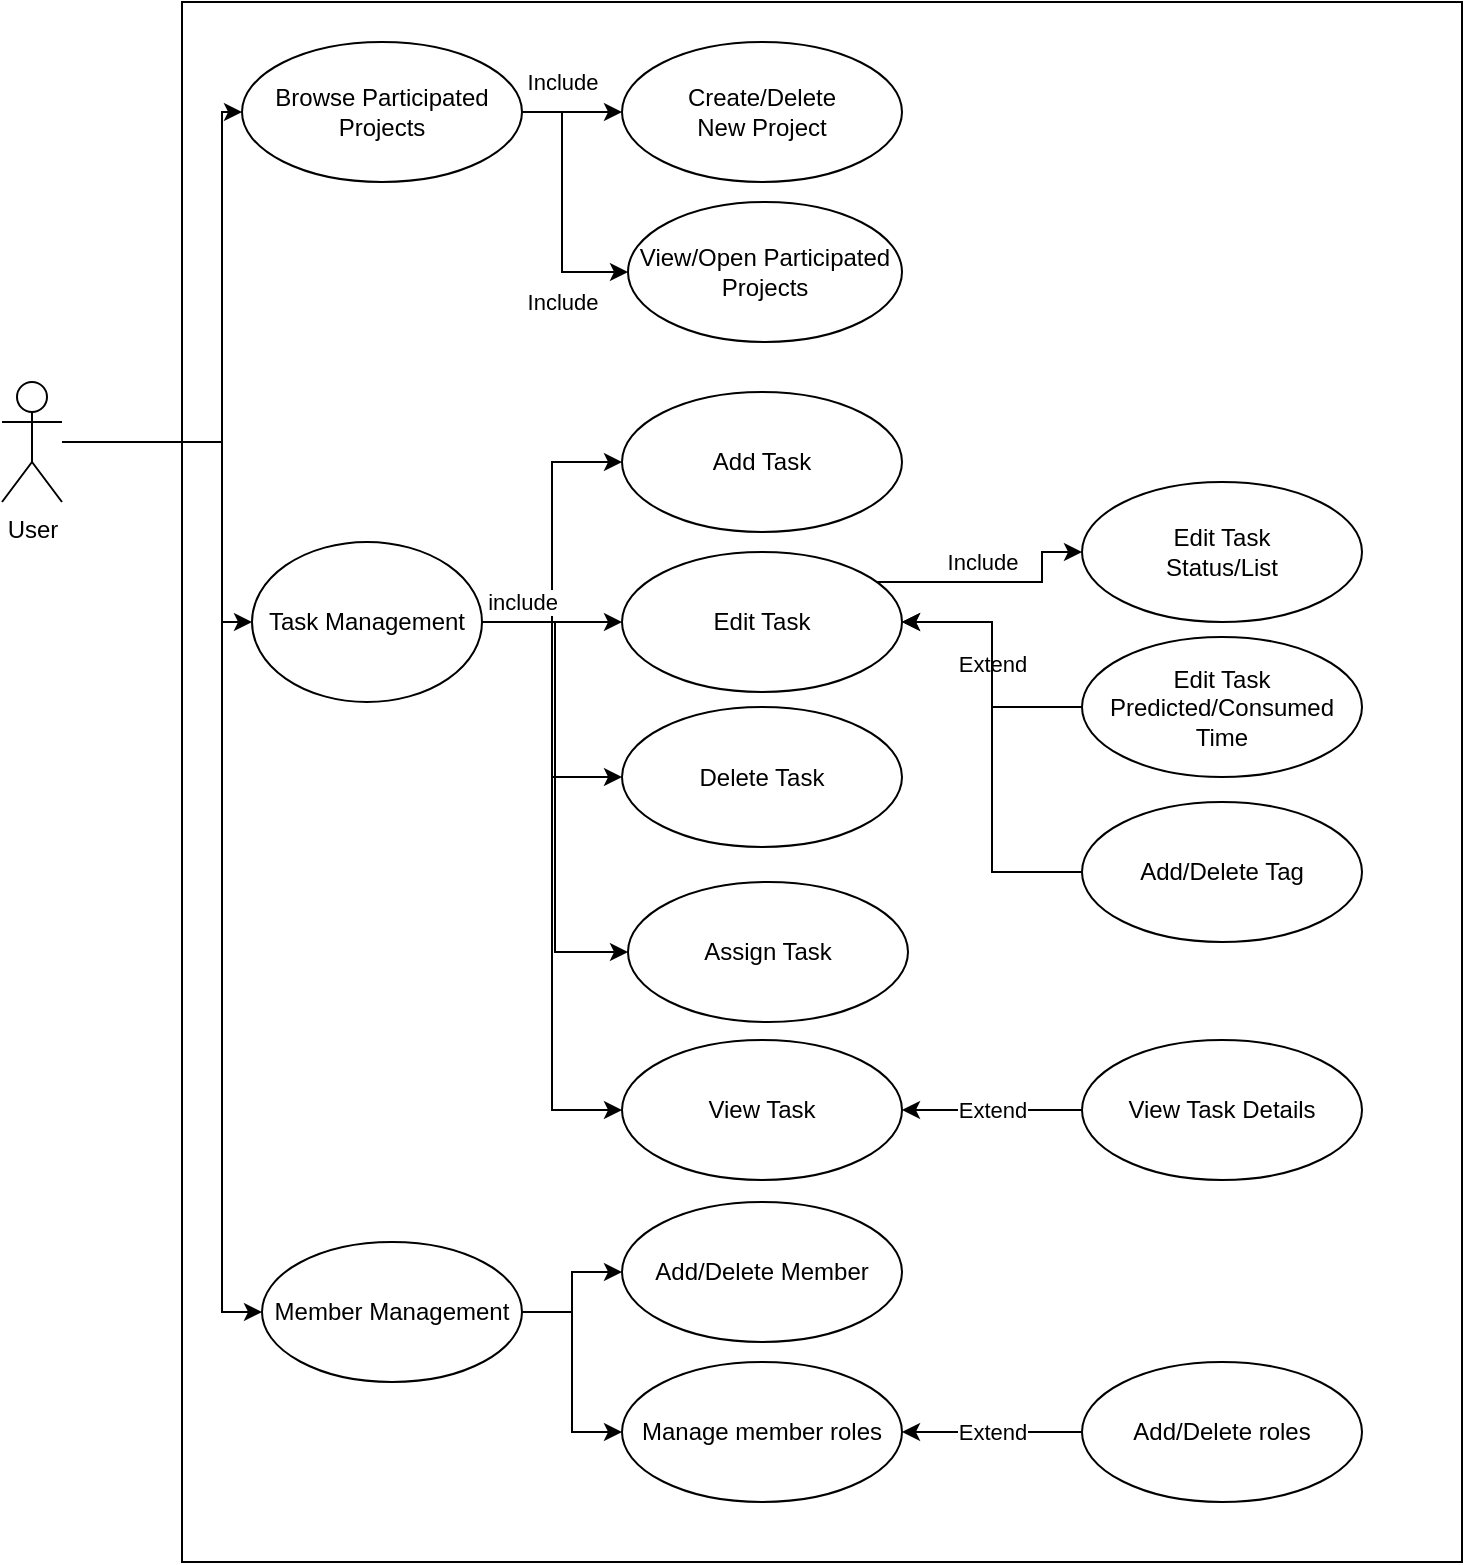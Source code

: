 <mxfile version="10.6.0" type="device"><diagram id="zR-HRNAQrKGTLq7nYRBR" name="Page-1"><mxGraphModel dx="797" dy="427" grid="1" gridSize="10" guides="1" tooltips="1" connect="1" arrows="1" fold="1" page="1" pageScale="1" pageWidth="827" pageHeight="1169" math="0" shadow="0"><root><mxCell id="0"/><mxCell id="1" parent="0"/><mxCell id="cVUbTtdajfBRKzRsKCrF-1" value="" style="rounded=0;whiteSpace=wrap;html=1;" vertex="1" parent="1"><mxGeometry x="120" y="30" width="640" height="780" as="geometry"/></mxCell><mxCell id="cVUbTtdajfBRKzRsKCrF-52" style="edgeStyle=orthogonalEdgeStyle;rounded=0;orthogonalLoop=1;jettySize=auto;html=1;entryX=0;entryY=0.5;entryDx=0;entryDy=0;" edge="1" parent="1" source="cVUbTtdajfBRKzRsKCrF-8" target="cVUbTtdajfBRKzRsKCrF-46"><mxGeometry relative="1" as="geometry"><Array as="points"><mxPoint x="140" y="250"/><mxPoint x="140" y="85"/></Array></mxGeometry></mxCell><mxCell id="cVUbTtdajfBRKzRsKCrF-67" style="edgeStyle=orthogonalEdgeStyle;rounded=0;orthogonalLoop=1;jettySize=auto;html=1;entryX=0;entryY=0.5;entryDx=0;entryDy=0;" edge="1" parent="1" source="cVUbTtdajfBRKzRsKCrF-8" target="cVUbTtdajfBRKzRsKCrF-51"><mxGeometry relative="1" as="geometry"><Array as="points"><mxPoint x="140" y="250"/><mxPoint x="140" y="340"/></Array></mxGeometry></mxCell><mxCell id="cVUbTtdajfBRKzRsKCrF-76" style="edgeStyle=orthogonalEdgeStyle;rounded=0;orthogonalLoop=1;jettySize=auto;html=1;entryX=0;entryY=0.5;entryDx=0;entryDy=0;" edge="1" parent="1" source="cVUbTtdajfBRKzRsKCrF-8" target="cVUbTtdajfBRKzRsKCrF-75"><mxGeometry relative="1" as="geometry"><Array as="points"><mxPoint x="140" y="250"/><mxPoint x="140" y="685"/></Array></mxGeometry></mxCell><mxCell id="cVUbTtdajfBRKzRsKCrF-8" value="User" style="shape=umlActor;verticalLabelPosition=bottom;labelBackgroundColor=#ffffff;verticalAlign=top;html=1;outlineConnect=0;" vertex="1" parent="1"><mxGeometry x="30" y="220" width="30" height="60" as="geometry"/></mxCell><mxCell id="cVUbTtdajfBRKzRsKCrF-20" value="&lt;div&gt;Add Task&lt;/div&gt;" style="ellipse;whiteSpace=wrap;html=1;" vertex="1" parent="1"><mxGeometry x="340" y="225" width="140" height="70" as="geometry"/></mxCell><mxCell id="cVUbTtdajfBRKzRsKCrF-21" value="Delete Task" style="ellipse;whiteSpace=wrap;html=1;" vertex="1" parent="1"><mxGeometry x="340" y="382.5" width="140" height="70" as="geometry"/></mxCell><mxCell id="cVUbTtdajfBRKzRsKCrF-61" value="Include" style="edgeStyle=orthogonalEdgeStyle;rounded=0;orthogonalLoop=1;jettySize=auto;html=1;entryX=0;entryY=0.5;entryDx=0;entryDy=0;" edge="1" parent="1" source="cVUbTtdajfBRKzRsKCrF-22" target="cVUbTtdajfBRKzRsKCrF-34"><mxGeometry x="0.577" y="30" relative="1" as="geometry"><Array as="points"><mxPoint x="550" y="320"/><mxPoint x="550" y="305"/></Array><mxPoint as="offset"/></mxGeometry></mxCell><mxCell id="cVUbTtdajfBRKzRsKCrF-22" value="&lt;div&gt;Edit Task&lt;/div&gt;" style="ellipse;whiteSpace=wrap;html=1;" vertex="1" parent="1"><mxGeometry x="340" y="305" width="140" height="70" as="geometry"/></mxCell><mxCell id="cVUbTtdajfBRKzRsKCrF-23" value="View Task" style="ellipse;whiteSpace=wrap;html=1;" vertex="1" parent="1"><mxGeometry x="340" y="549" width="140" height="70" as="geometry"/></mxCell><mxCell id="cVUbTtdajfBRKzRsKCrF-24" value="Add/Delete Member" style="ellipse;whiteSpace=wrap;html=1;" vertex="1" parent="1"><mxGeometry x="340" y="630" width="140" height="70" as="geometry"/></mxCell><mxCell id="cVUbTtdajfBRKzRsKCrF-25" value="Assign Task" style="ellipse;whiteSpace=wrap;html=1;" vertex="1" parent="1"><mxGeometry x="343" y="470" width="140" height="70" as="geometry"/></mxCell><mxCell id="cVUbTtdajfBRKzRsKCrF-74" value="Extend" style="edgeStyle=orthogonalEdgeStyle;rounded=0;orthogonalLoop=1;jettySize=auto;html=1;entryX=1;entryY=0.5;entryDx=0;entryDy=0;" edge="1" parent="1" source="cVUbTtdajfBRKzRsKCrF-26" target="cVUbTtdajfBRKzRsKCrF-23"><mxGeometry relative="1" as="geometry"/></mxCell><mxCell id="cVUbTtdajfBRKzRsKCrF-26" value="View Task Details" style="ellipse;whiteSpace=wrap;html=1;" vertex="1" parent="1"><mxGeometry x="570" y="549" width="140" height="70" as="geometry"/></mxCell><mxCell id="cVUbTtdajfBRKzRsKCrF-83" value="Extend" style="edgeStyle=orthogonalEdgeStyle;rounded=0;orthogonalLoop=1;jettySize=auto;html=1;entryX=1;entryY=0.5;entryDx=0;entryDy=0;" edge="1" parent="1" source="cVUbTtdajfBRKzRsKCrF-32" target="cVUbTtdajfBRKzRsKCrF-22"><mxGeometry x="0.015" relative="1" as="geometry"><mxPoint as="offset"/></mxGeometry></mxCell><mxCell id="cVUbTtdajfBRKzRsKCrF-32" value="&lt;div&gt;Edit Task &lt;br&gt;&lt;/div&gt;&lt;div&gt;Predicted/Consumed&lt;/div&gt;&lt;div&gt;Time&lt;br&gt;&lt;/div&gt;" style="ellipse;whiteSpace=wrap;html=1;" vertex="1" parent="1"><mxGeometry x="570" y="347.5" width="140" height="70" as="geometry"/></mxCell><mxCell id="cVUbTtdajfBRKzRsKCrF-34" value="&lt;div&gt;Edit Task &lt;br&gt;&lt;/div&gt;&lt;div&gt;Status/List&lt;/div&gt;" style="ellipse;whiteSpace=wrap;html=1;" vertex="1" parent="1"><mxGeometry x="570" y="270" width="140" height="70" as="geometry"/></mxCell><mxCell id="cVUbTtdajfBRKzRsKCrF-84" style="edgeStyle=orthogonalEdgeStyle;rounded=0;orthogonalLoop=1;jettySize=auto;html=1;entryX=1;entryY=0.5;entryDx=0;entryDy=0;" edge="1" parent="1" source="cVUbTtdajfBRKzRsKCrF-35" target="cVUbTtdajfBRKzRsKCrF-22"><mxGeometry relative="1" as="geometry"/></mxCell><mxCell id="cVUbTtdajfBRKzRsKCrF-35" value="Add/Delete Tag" style="ellipse;whiteSpace=wrap;html=1;" vertex="1" parent="1"><mxGeometry x="570" y="430" width="140" height="70" as="geometry"/></mxCell><mxCell id="cVUbTtdajfBRKzRsKCrF-41" value="Manage member roles" style="ellipse;whiteSpace=wrap;html=1;" vertex="1" parent="1"><mxGeometry x="340" y="710" width="140" height="70" as="geometry"/></mxCell><mxCell id="cVUbTtdajfBRKzRsKCrF-80" value="Extend" style="edgeStyle=orthogonalEdgeStyle;rounded=0;orthogonalLoop=1;jettySize=auto;html=1;entryX=1;entryY=0.5;entryDx=0;entryDy=0;" edge="1" parent="1" source="cVUbTtdajfBRKzRsKCrF-42" target="cVUbTtdajfBRKzRsKCrF-41"><mxGeometry relative="1" as="geometry"/></mxCell><mxCell id="cVUbTtdajfBRKzRsKCrF-42" value="Add/Delete roles" style="ellipse;whiteSpace=wrap;html=1;" vertex="1" parent="1"><mxGeometry x="570" y="710" width="140" height="70" as="geometry"/></mxCell><mxCell id="cVUbTtdajfBRKzRsKCrF-44" value="&lt;div&gt;Create/Delete&lt;/div&gt;&lt;div&gt; New Project&lt;/div&gt;" style="ellipse;whiteSpace=wrap;html=1;" vertex="1" parent="1"><mxGeometry x="340" y="50" width="140" height="70" as="geometry"/></mxCell><mxCell id="cVUbTtdajfBRKzRsKCrF-45" value="&lt;div&gt;View/Open Participated&lt;/div&gt;&lt;div&gt;Projects&lt;br&gt;&lt;/div&gt;" style="ellipse;whiteSpace=wrap;html=1;" vertex="1" parent="1"><mxGeometry x="343" y="130" width="137" height="70" as="geometry"/></mxCell><mxCell id="cVUbTtdajfBRKzRsKCrF-49" value="Include" style="edgeStyle=orthogonalEdgeStyle;rounded=0;orthogonalLoop=1;jettySize=auto;html=1;entryX=0;entryY=0.5;entryDx=0;entryDy=0;" edge="1" parent="1" source="cVUbTtdajfBRKzRsKCrF-46" target="cVUbTtdajfBRKzRsKCrF-45"><mxGeometry x="0.502" y="-15" relative="1" as="geometry"><Array as="points"><mxPoint x="310" y="85"/><mxPoint x="310" y="165"/></Array><mxPoint as="offset"/></mxGeometry></mxCell><mxCell id="cVUbTtdajfBRKzRsKCrF-50" value="Include" style="edgeStyle=orthogonalEdgeStyle;rounded=0;orthogonalLoop=1;jettySize=auto;html=1;" edge="1" parent="1" source="cVUbTtdajfBRKzRsKCrF-46" target="cVUbTtdajfBRKzRsKCrF-44"><mxGeometry x="-0.2" y="15" relative="1" as="geometry"><mxPoint as="offset"/></mxGeometry></mxCell><mxCell id="cVUbTtdajfBRKzRsKCrF-46" value="&lt;div&gt;Browse Participated Projects&lt;/div&gt;" style="ellipse;whiteSpace=wrap;html=1;" vertex="1" parent="1"><mxGeometry x="150" y="50" width="140" height="70" as="geometry"/></mxCell><mxCell id="cVUbTtdajfBRKzRsKCrF-55" style="edgeStyle=orthogonalEdgeStyle;rounded=0;orthogonalLoop=1;jettySize=auto;html=1;entryX=0;entryY=0.5;entryDx=0;entryDy=0;" edge="1" parent="1" source="cVUbTtdajfBRKzRsKCrF-51" target="cVUbTtdajfBRKzRsKCrF-20"><mxGeometry relative="1" as="geometry"/></mxCell><mxCell id="cVUbTtdajfBRKzRsKCrF-69" style="edgeStyle=orthogonalEdgeStyle;rounded=0;orthogonalLoop=1;jettySize=auto;html=1;entryX=0;entryY=0.5;entryDx=0;entryDy=0;" edge="1" parent="1" source="cVUbTtdajfBRKzRsKCrF-51" target="cVUbTtdajfBRKzRsKCrF-22"><mxGeometry relative="1" as="geometry"/></mxCell><mxCell id="cVUbTtdajfBRKzRsKCrF-70" style="edgeStyle=orthogonalEdgeStyle;rounded=0;orthogonalLoop=1;jettySize=auto;html=1;entryX=0;entryY=0.5;entryDx=0;entryDy=0;" edge="1" parent="1" source="cVUbTtdajfBRKzRsKCrF-51" target="cVUbTtdajfBRKzRsKCrF-21"><mxGeometry relative="1" as="geometry"/></mxCell><mxCell id="cVUbTtdajfBRKzRsKCrF-72" value="include" style="edgeStyle=orthogonalEdgeStyle;rounded=0;orthogonalLoop=1;jettySize=auto;html=1;entryX=0;entryY=0.5;entryDx=0;entryDy=0;" edge="1" parent="1" source="cVUbTtdajfBRKzRsKCrF-51" target="cVUbTtdajfBRKzRsKCrF-23"><mxGeometry x="-0.873" y="10" relative="1" as="geometry"><mxPoint as="offset"/></mxGeometry></mxCell><mxCell id="cVUbTtdajfBRKzRsKCrF-85" style="edgeStyle=orthogonalEdgeStyle;rounded=0;orthogonalLoop=1;jettySize=auto;html=1;entryX=0;entryY=0.5;entryDx=0;entryDy=0;" edge="1" parent="1" source="cVUbTtdajfBRKzRsKCrF-51" target="cVUbTtdajfBRKzRsKCrF-25"><mxGeometry relative="1" as="geometry"/></mxCell><mxCell id="cVUbTtdajfBRKzRsKCrF-51" value="Task Management" style="ellipse;whiteSpace=wrap;html=1;" vertex="1" parent="1"><mxGeometry x="155" y="300" width="115" height="80" as="geometry"/></mxCell><mxCell id="cVUbTtdajfBRKzRsKCrF-78" style="edgeStyle=orthogonalEdgeStyle;rounded=0;orthogonalLoop=1;jettySize=auto;html=1;entryX=0;entryY=0.5;entryDx=0;entryDy=0;" edge="1" parent="1" source="cVUbTtdajfBRKzRsKCrF-75" target="cVUbTtdajfBRKzRsKCrF-24"><mxGeometry relative="1" as="geometry"/></mxCell><mxCell id="cVUbTtdajfBRKzRsKCrF-79" style="edgeStyle=orthogonalEdgeStyle;rounded=0;orthogonalLoop=1;jettySize=auto;html=1;entryX=0;entryY=0.5;entryDx=0;entryDy=0;" edge="1" parent="1" source="cVUbTtdajfBRKzRsKCrF-75" target="cVUbTtdajfBRKzRsKCrF-41"><mxGeometry relative="1" as="geometry"/></mxCell><mxCell id="cVUbTtdajfBRKzRsKCrF-75" value="Member Management" style="ellipse;whiteSpace=wrap;html=1;" vertex="1" parent="1"><mxGeometry x="160" y="650" width="130" height="70" as="geometry"/></mxCell></root></mxGraphModel></diagram></mxfile>